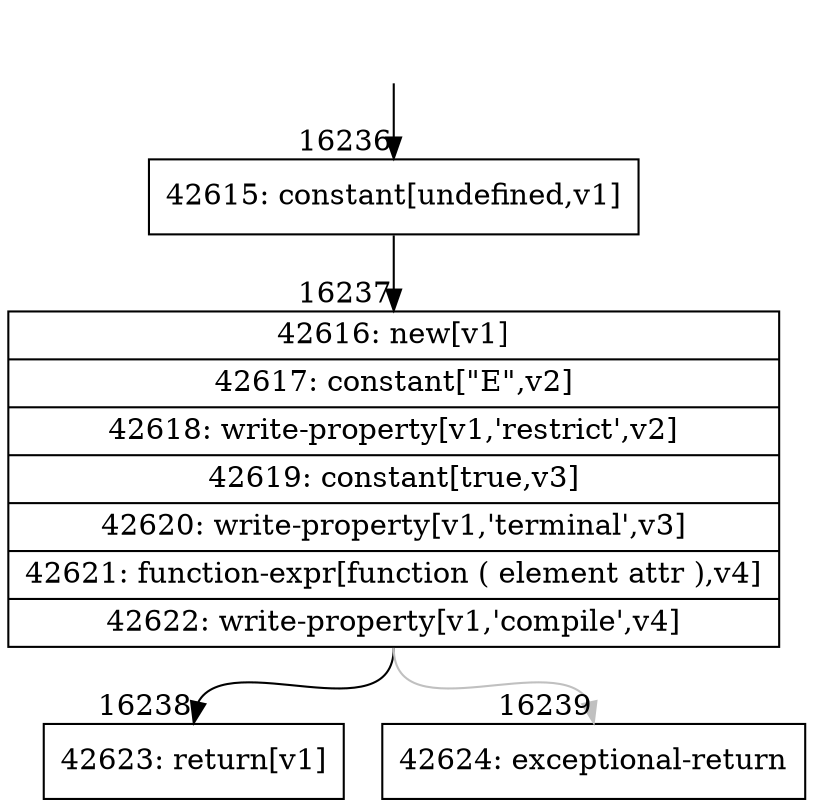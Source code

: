 digraph {
rankdir="TD"
BB_entry1305[shape=none,label=""];
BB_entry1305 -> BB16236 [tailport=s, headport=n, headlabel="    16236"]
BB16236 [shape=record label="{42615: constant[undefined,v1]}" ] 
BB16236 -> BB16237 [tailport=s, headport=n, headlabel="      16237"]
BB16237 [shape=record label="{42616: new[v1]|42617: constant[\"E\",v2]|42618: write-property[v1,'restrict',v2]|42619: constant[true,v3]|42620: write-property[v1,'terminal',v3]|42621: function-expr[function ( element attr ),v4]|42622: write-property[v1,'compile',v4]}" ] 
BB16237 -> BB16238 [tailport=s, headport=n, headlabel="      16238"]
BB16237 -> BB16239 [tailport=s, headport=n, color=gray, headlabel="      16239"]
BB16238 [shape=record label="{42623: return[v1]}" ] 
BB16239 [shape=record label="{42624: exceptional-return}" ] 
//#$~ 27929
}
